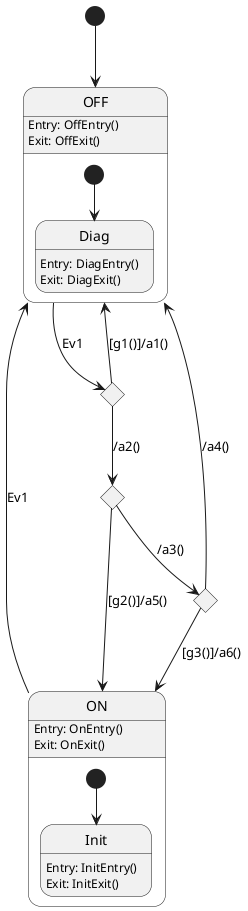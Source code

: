 
@startuml

[*] --> OFF

state OFF {
    [*] --> Diag
    OFF:Entry: OffEntry()
    OFF:Exit: OffExit()
    state Diag {
        Diag:Entry: DiagEntry()
        Diag:Exit: DiagExit()
    }
}

state ON {
    [*] --> Init
    ON:Entry: OnEntry()
    ON:Exit: OnExit()
    state Init {
        Init:Entry: InitEntry()
        Init:Exit: InitExit()
    }
}

state c1 <<choice>>
state c2 <<choice>>
state c3 <<choice>>
OFF --> c1: Ev1
c1 --> OFF: [g1()]/a1()
c1 --> c2: /a2()
c2 --> c3: /a3()
c3 --> OFF: /a4()
c3 --> ON: [g3()]/a6()
c2 --> ON: [g2()]/a5()
ON --> OFF: Ev1

@enduml
